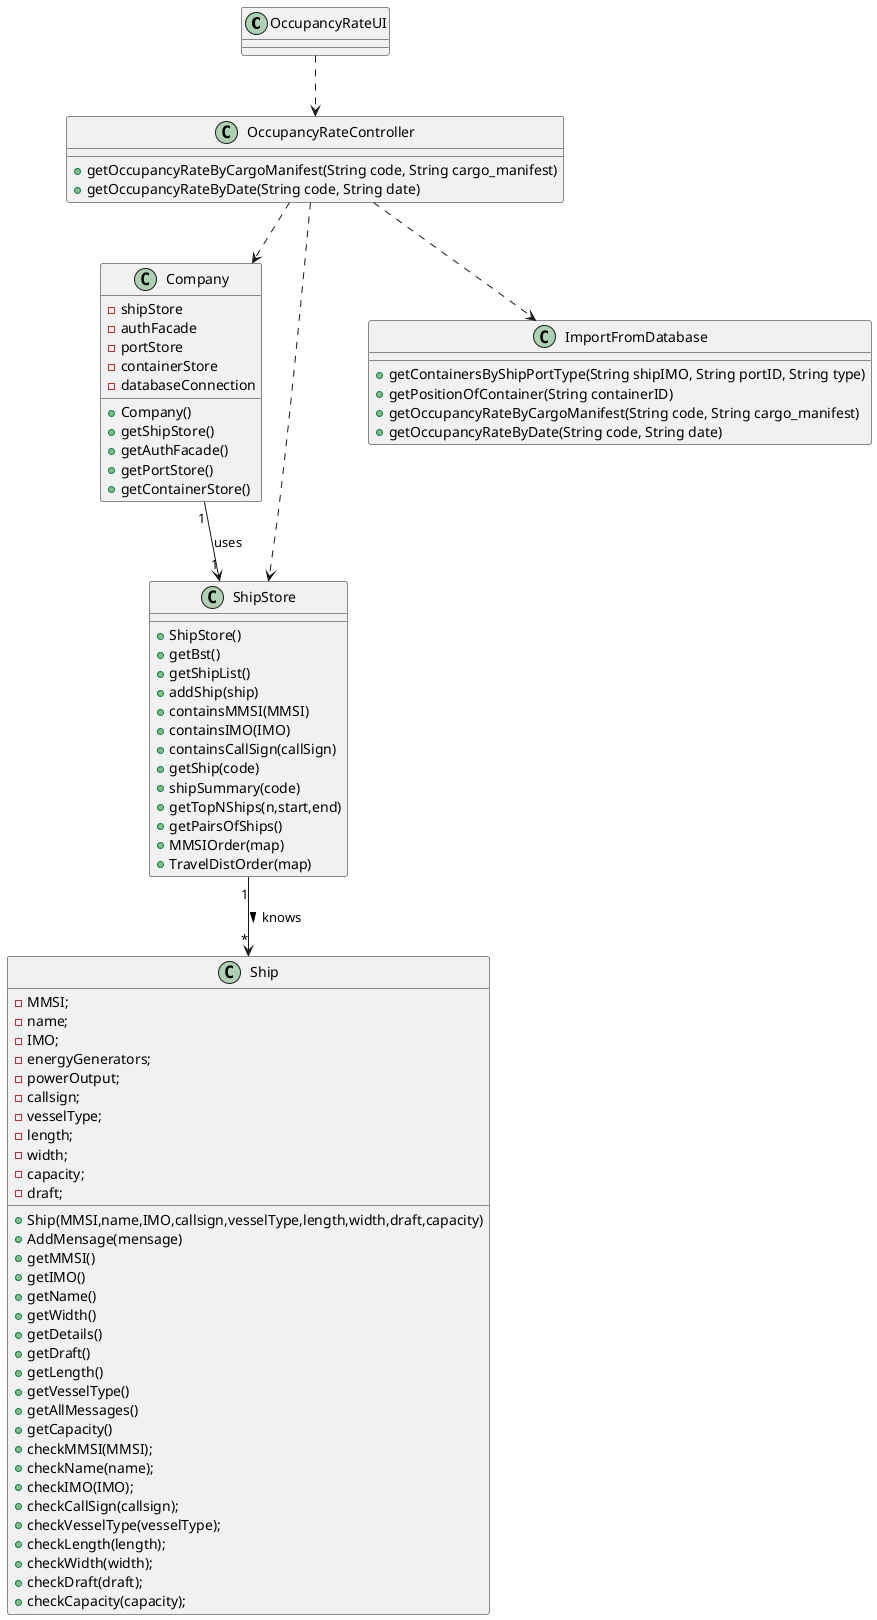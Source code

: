 @startuml
'https://plantuml.com/class-diagram

class OccupancyRateUI {


}
class OccupancyRateController{
    +getOccupancyRateByCargoManifest(String code, String cargo_manifest)
    +getOccupancyRateByDate(String code, String date)
}

class Company{
   -shipStore
        -authFacade
        -portStore
        -containerStore
        -databaseConnection

        +Company()
        +getShipStore()
        +getAuthFacade()
          +getPortStore()
          +getContainerStore()
}
class ShipStore{
+ShipStore()
+getBst()
+getShipList()
+addShip(ship)
+containsMMSI(MMSI)
+containsIMO(IMO)
+containsCallSign(callSign)
+getShip(code)
+shipSummary(code)
+getTopNShips(n,start,end)
+getPairsOfShips()
+MMSIOrder(map)
+TravelDistOrder(map)
}


class Ship{
-MMSI;
-name;
-IMO;
-energyGenerators;
-powerOutput;
-callsign;
-vesselType;
-length;
-width;
-capacity;
-draft;
 +Ship(MMSI,name,IMO,callsign,vesselType,length,width,draft,capacity)
  +AddMensage(mensage)
    +getMMSI()
    +getIMO()
    +getName()
    +getWidth()
    +getDetails()
    +getDraft()
    +getLength()
    +getVesselType()
    +getAllMessages()
    +getCapacity()
    +checkMMSI(MMSI);
    +checkName(name);
    +checkIMO(IMO);
    +checkCallSign(callsign);
    +checkVesselType(vesselType);
    +checkLength(length);
    +checkWidth(width);
    +checkDraft(draft);
    +checkCapacity(capacity);

}
class ImportFromDatabase{
+getContainersByShipPortType(String shipIMO, String portID, String type)
+getPositionOfContainer(String containerID)
+getOccupancyRateByCargoManifest(String code, String cargo_manifest)
+getOccupancyRateByDate(String code, String date)
}

OccupancyRateUI ..> OccupancyRateController
OccupancyRateController ..> Company
OccupancyRateController ..> ShipStore
Company "1" --> "1" ShipStore : uses
ShipStore "1" --> "*" Ship  : knows >
OccupancyRateController ..> ImportFromDatabase


@enduml